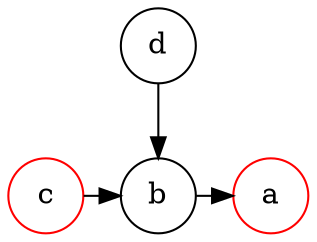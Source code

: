 digraph {
	node [shape=circle];
	a [color=red];
	c [color=red];
	c -> b -> a;
	d -> b;
	{rank=same; a b c}
}
